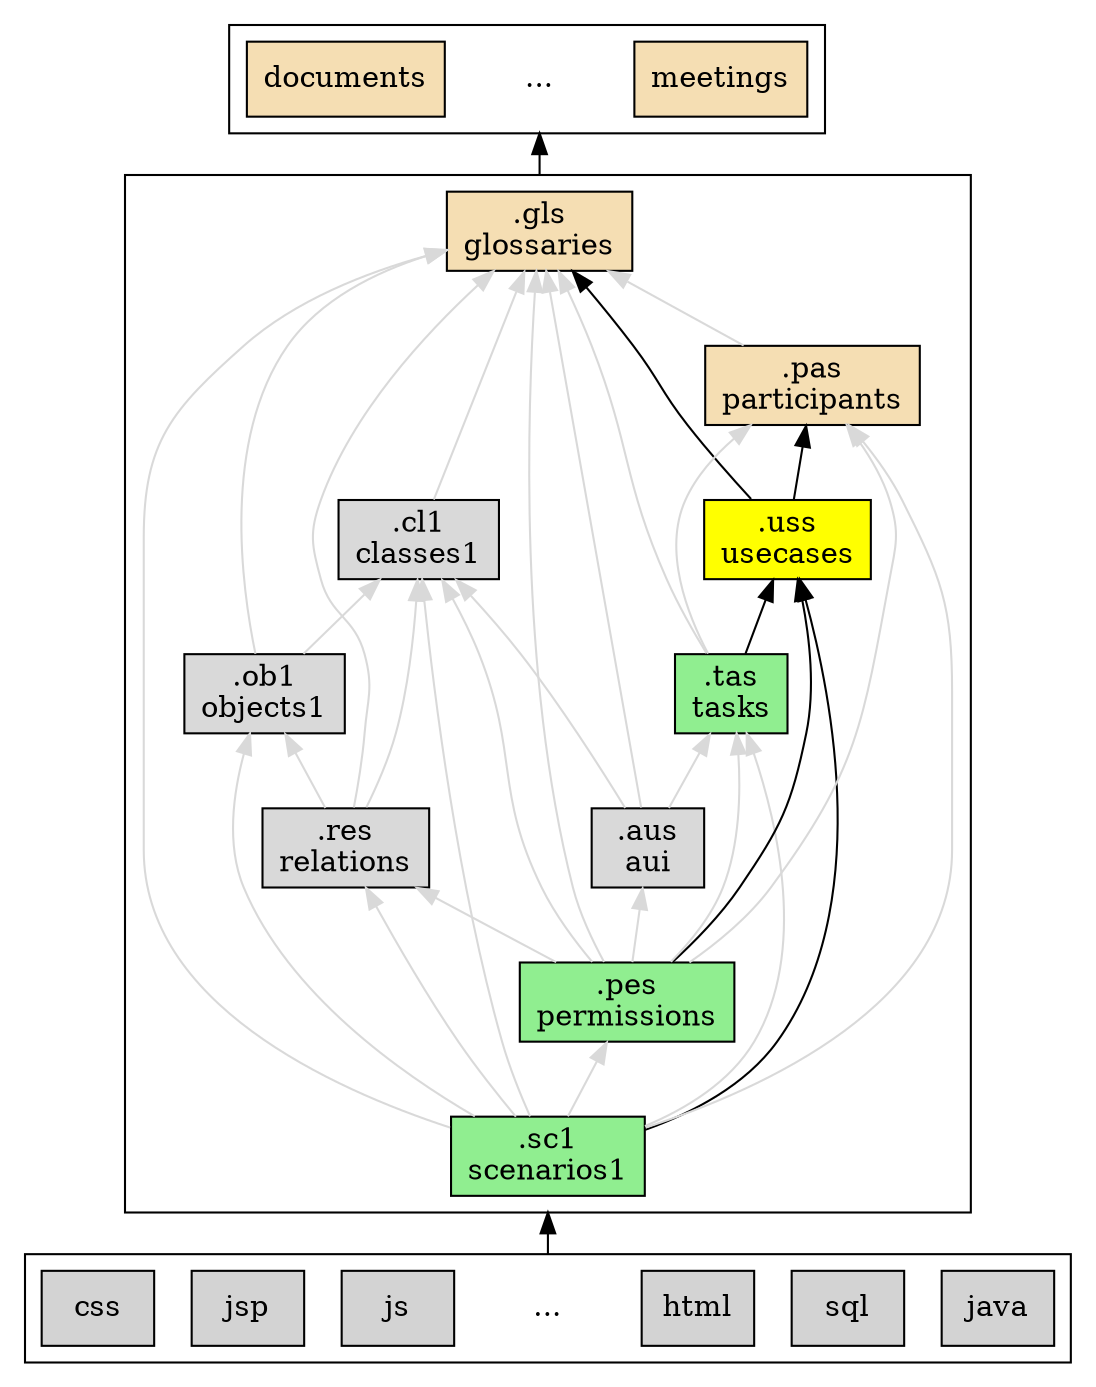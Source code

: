     digraph G {
      graph [
        rankdir = BT,
        compound = true ]
      node [fillcolor=wheat, style="filled" , shape=box] ;

      subgraph clusterRequirements {
          meetings ;
          moreDoc [label="...", fillcolor=white, color=white]
          documents ;

      }
      subgraph clusterModels {
      gl [fillcolor=wheat, label=".gls\nglossaries", penwidth=1] ;
      cl [fillcolor=grey85, label=".cl1\nclasses1", penwidth=1] ;
      ob [fillcolor=grey85, label=".ob1\nobjects1",  penwidth=1] ;
      sc [fillcolor=lightgreen, label=".sc1\nscenarios1",  penwidth=1] ;
      us [fillcolor=yellow, label=".uss\nusecases", penwidth=1] ;
      pe [fillcolor=lightgreen, label=".pes\npermissions", penwidth=1] ;
      re [fillcolor=grey85, label=".res\nrelations", penwidth=1] ;
      ta [fillcolor=lightgreen, label=".tas\ntasks", penwidth=1] ;
      pa [fillcolor=wheat, label=".pas\nparticipants", penwidth=1] ;
      au [fillcolor=grey85, label=".aus\naui", penwidth=1] ;
      cl -> gl [penwidth=1, color=grey85];
      ob -> gl [penwidth=1, color=grey85];
      ob -> cl [penwidth=1, color=grey85];
      re -> ob [penwidth=1, color=grey85];
      re -> cl [penwidth=1, color=grey85];
      re -> gl [penwidth=1, color=grey85]
      pa -> gl [penwidth=1, color=grey85]
      us -> gl [penwidth=1, color=black]
      us -> pa [penwidth=1, color=black];
      ta -> pa [penwidth=1, color=grey85];
      ta -> gl [penwidth=1, color=grey85];
      ta -> us [penwidth=1, color=black];
      au -> ta [penwidth=1, color=grey85];
      au -> gl [penwidth=1, color=grey85]
      au -> cl [penwidth=1, color=grey85];
      pe -> gl [penwidth=1, color=grey85]
      pe -> re [penwidth=1, color=grey85];
      pe -> cl [penwidth=1, color=grey85];
      pe -> ta [penwidth=1, color=grey85];
      pe -> us [penwidth=1, color=black];
      pe -> pa [penwidth=1, color=grey85];
      pe -> au [penwidth=1, color=grey85];
      sc -> cl [penwidth=1, color=grey85];
      sc -> re [penwidth=1, color=grey85];
      sc -> ob [penwidth=1, color=grey85];
      sc -> pa [penwidth=1, color=grey85];
      sc -> us [penwidth=1, color=black];
      sc -> ta [penwidth=1, color=grey85];
      sc -> pe [penwidth=1, color=grey85];
      sc -> gl [penwidth=1, color=grey85];

      /*
      sql -> re ;
      java -> cl ;
      java -> sql ;
      html -> au ;
    */
     }
     subgraph clusterImplementation {
         java [fillcolor=lightgrey] ;
         sql [fillcolor=lightgrey];
         html [fillcolor=lightgrey];
         moreImpl [label="...", fillcolor=white, color=white] ;
         js [fillcolor=lightgrey];
         jsp [fillcolor=lightgrey];
         css [fillcolor=lightgrey];

     }
      // requirements [width=2, color=white, fontcolor=grey28, fillcolor=grey90] ;

      gl -> moreDoc [ltail=clusterModels, lhead=clusterRequirements];
      moreImpl -> sc [ltail=clusterImplementation, lhead=clusterModels];

    }
